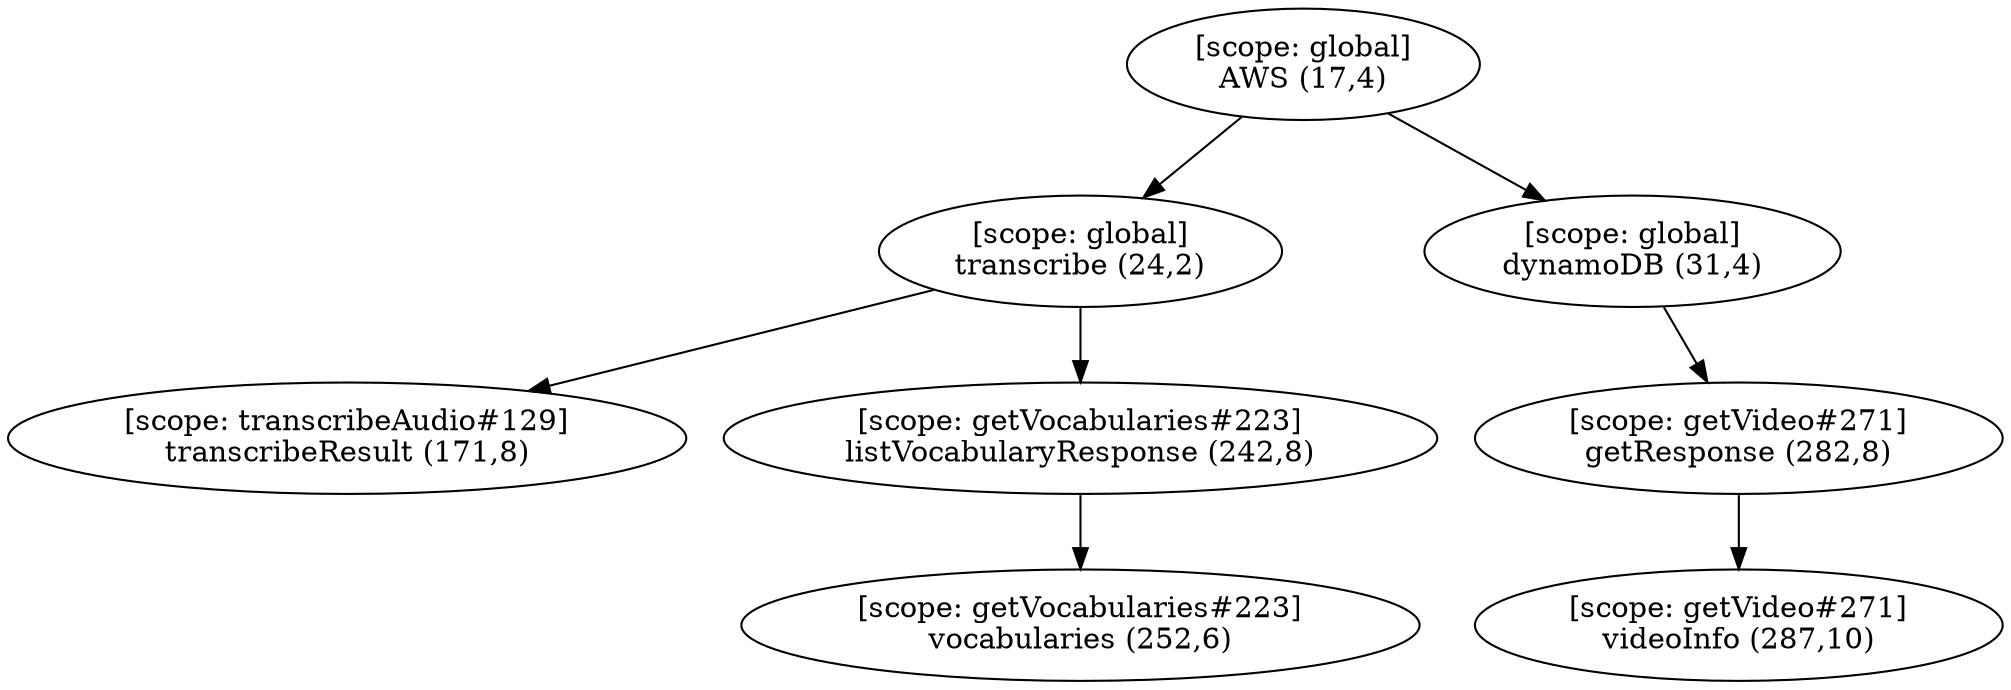 digraph G {
  graph [ rankdir =TB ];
subgraph global {
  graph [ label = "Scope [global]" ];
  "[scope: global]
AWS (17,4)";
  "[scope: global]
transcribe (24,2)";
  "[scope: global]
dynamoDB (31,4)";
}

subgraph transcribeAudio_129 {
  graph [ label = "Scope [transcribeAudio_129]" ];
  "[scope: transcribeAudio#129]
transcribeResult (171,8)";
}

subgraph getVocabularies_223 {
  graph [ label = "Scope [getVocabularies_223]" ];
  "[scope: getVocabularies#223]
listVocabularyResponse (242,8)";
  "[scope: getVocabularies#223]
vocabularies (252,6)";
}

subgraph getVideo_271 {
  graph [ label = "Scope [getVideo_271]" ];
  "[scope: getVideo#271]
getResponse (282,8)";
  "[scope: getVideo#271]
videoInfo (287,10)";
}

  "[scope: global]
AWS (17,4)" -> "[scope: global]
transcribe (24,2)";
  "[scope: global]
AWS (17,4)" -> "[scope: global]
dynamoDB (31,4)";
  "[scope: global]
transcribe (24,2)" -> "[scope: transcribeAudio#129]
transcribeResult (171,8)";
  "[scope: global]
transcribe (24,2)" -> "[scope: getVocabularies#223]
listVocabularyResponse (242,8)";
  "[scope: getVocabularies#223]
listVocabularyResponse (242,8)" -> "[scope: getVocabularies#223]
vocabularies (252,6)";
  "[scope: global]
dynamoDB (31,4)" -> "[scope: getVideo#271]
getResponse (282,8)";
  "[scope: getVideo#271]
getResponse (282,8)" -> "[scope: getVideo#271]
videoInfo (287,10)";
}
